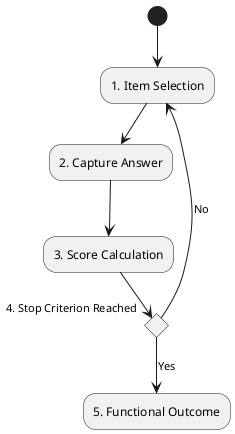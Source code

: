 @startuml

(*) --> "1. Item Selection"
--> "2. Capture Answer"
--> "3. Score Calculation"
if "4. Stop Criterion Reached"
--> [Yes] "5. Functional Outcome"
else
--> [No] "1. Item Selection"
@enduml